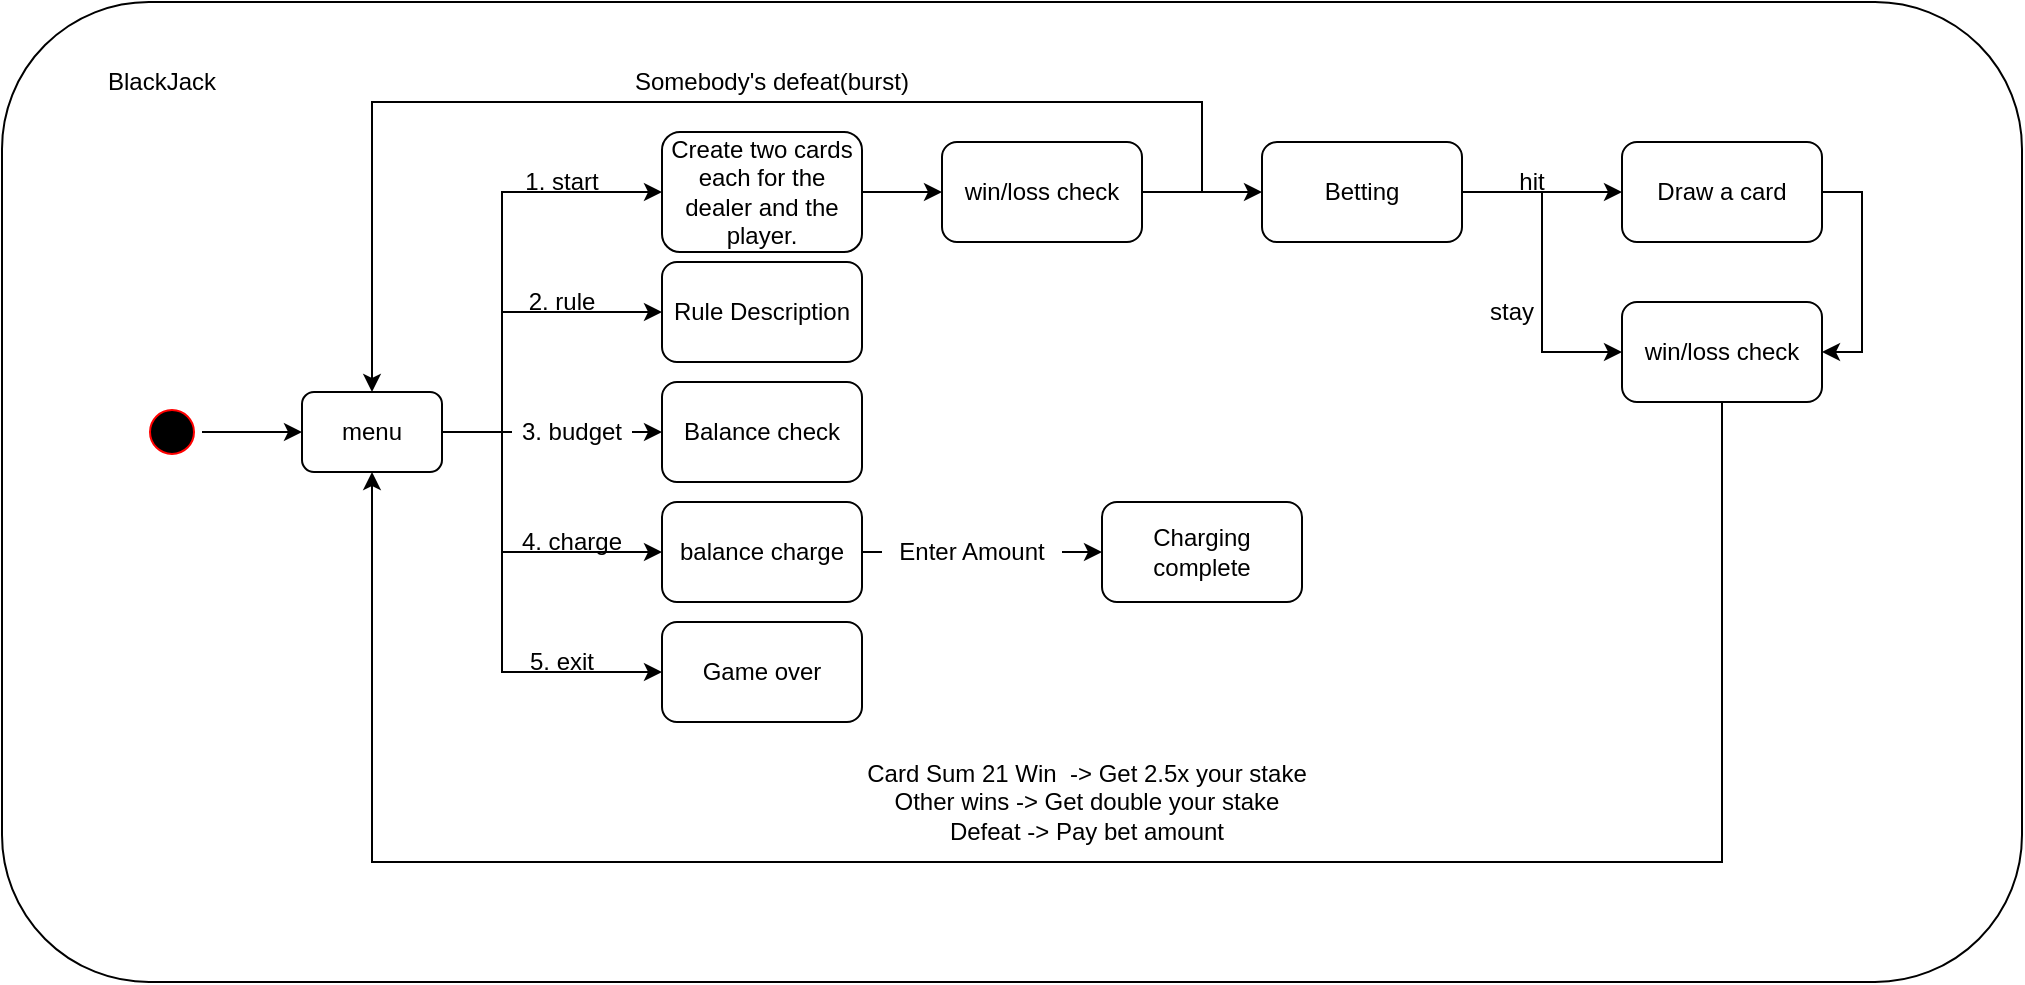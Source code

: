 <mxfile version="20.3.0" type="device"><diagram name="Page-1" id="e7e014a7-5840-1c2e-5031-d8a46d1fe8dd"><mxGraphModel dx="1102" dy="852" grid="1" gridSize="10" guides="1" tooltips="1" connect="1" arrows="1" fold="1" page="1" pageScale="1" pageWidth="1169" pageHeight="826" background="none" math="0" shadow="0"><root><mxCell id="0"/><mxCell id="1" parent="0"/><mxCell id="d00TGgKA95ViFlx7mu-h-41" value="&lt;span style=&quot;color: rgba(0, 0, 0, 0); font-family: monospace; font-size: 0px; text-align: start;&quot;&gt;%3CmxGraphModel%3E%3Croot%3E%3CmxCell%20id%3D%220%22%2F%3E%3CmxCell%20id%3D%221%22%20parent%3D%220%22%2F%3E%3CmxCell%20id%3D%222%22%20value%3D%22%EC%B9%B4%EB%93%9C%20%EB%BD%91%EA%B8%B0%22%20style%3D%22rounded%3D1%3BwhiteSpace%3Dwrap%3Bhtml%3D1%3BstrokeWidth%3D1%3B%22%20vertex%3D%221%22%20parent%3D%221%22%3E%3CmxGeometry%20x%3D%22900%22%20y%3D%22120%22%20width%3D%22100%22%20height%3D%2250%22%20as%3D%22geometry%22%2F%3E%3C%2FmxCell%3E%3C%2Froot%3E%3C%2FmxGraphModel%3E&lt;/span&gt;" style="rounded=1;whiteSpace=wrap;html=1;" parent="1" vertex="1"><mxGeometry x="90" y="50" width="1010" height="490" as="geometry"/></mxCell><mxCell id="d00TGgKA95ViFlx7mu-h-42" value="BlackJack" style="text;html=1;strokeColor=none;fillColor=none;align=center;verticalAlign=middle;whiteSpace=wrap;rounded=0;strokeWidth=1;" parent="1" vertex="1"><mxGeometry x="140" y="75" width="60" height="30" as="geometry"/></mxCell><mxCell id="d00TGgKA95ViFlx7mu-h-43" value="" style="ellipse;shape=startState;fillColor=#000000;strokeColor=#ff0000;" parent="1" vertex="1"><mxGeometry x="160" y="250" width="30" height="30" as="geometry"/></mxCell><mxCell id="d00TGgKA95ViFlx7mu-h-45" value="" style="endArrow=classic;html=1;rounded=0;exitX=1;exitY=0.5;exitDx=0;exitDy=0;" parent="1" source="d00TGgKA95ViFlx7mu-h-43" target="d00TGgKA95ViFlx7mu-h-46" edge="1"><mxGeometry width="50" height="50" relative="1" as="geometry"><mxPoint x="560" y="420" as="sourcePoint"/><mxPoint x="610" y="370" as="targetPoint"/></mxGeometry></mxCell><mxCell id="d00TGgKA95ViFlx7mu-h-46" value="menu" style="rounded=1;whiteSpace=wrap;html=1;strokeWidth=1;" parent="1" vertex="1"><mxGeometry x="240" y="245" width="70" height="40" as="geometry"/></mxCell><mxCell id="d00TGgKA95ViFlx7mu-h-49" value="Create two cards each for the dealer and the player." style="rounded=1;whiteSpace=wrap;html=1;strokeWidth=1;" parent="1" vertex="1"><mxGeometry x="420" y="115" width="100" height="60" as="geometry"/></mxCell><mxCell id="d00TGgKA95ViFlx7mu-h-53" value="Rule Description" style="rounded=1;whiteSpace=wrap;html=1;strokeWidth=1;" parent="1" vertex="1"><mxGeometry x="420" y="180" width="100" height="50" as="geometry"/></mxCell><mxCell id="d00TGgKA95ViFlx7mu-h-54" value="Balance check" style="rounded=1;whiteSpace=wrap;html=1;strokeWidth=1;" parent="1" vertex="1"><mxGeometry x="420" y="240" width="100" height="50" as="geometry"/></mxCell><mxCell id="d00TGgKA95ViFlx7mu-h-55" value="balance charge" style="rounded=1;whiteSpace=wrap;html=1;strokeWidth=1;" parent="1" vertex="1"><mxGeometry x="420" y="300" width="100" height="50" as="geometry"/></mxCell><mxCell id="d00TGgKA95ViFlx7mu-h-56" value="Game over" style="rounded=1;whiteSpace=wrap;html=1;strokeWidth=1;" parent="1" vertex="1"><mxGeometry x="420" y="360" width="100" height="50" as="geometry"/></mxCell><mxCell id="d00TGgKA95ViFlx7mu-h-58" value="" style="endArrow=classic;html=1;rounded=0;exitX=1;exitY=0.5;exitDx=0;exitDy=0;entryX=0;entryY=0.5;entryDx=0;entryDy=0;" parent="1" source="d00TGgKA95ViFlx7mu-h-46" target="d00TGgKA95ViFlx7mu-h-49" edge="1"><mxGeometry width="50" height="50" relative="1" as="geometry"><mxPoint x="200" y="280" as="sourcePoint"/><mxPoint x="250" y="280" as="targetPoint"/><Array as="points"><mxPoint x="340" y="265"/><mxPoint x="340" y="145"/></Array></mxGeometry></mxCell><mxCell id="d00TGgKA95ViFlx7mu-h-59" value="" style="endArrow=classic;html=1;rounded=0;exitX=1;exitY=0.5;exitDx=0;exitDy=0;entryX=0;entryY=0.5;entryDx=0;entryDy=0;startArrow=none;" parent="1" target="d00TGgKA95ViFlx7mu-h-53" edge="1"><mxGeometry width="50" height="50" relative="1" as="geometry"><mxPoint x="390" y="205" as="sourcePoint"/><mxPoint x="260" y="290" as="targetPoint"/><Array as="points"><mxPoint x="340" y="205"/></Array></mxGeometry></mxCell><mxCell id="d00TGgKA95ViFlx7mu-h-60" value="" style="endArrow=classic;html=1;rounded=0;exitX=1;exitY=0.5;exitDx=0;exitDy=0;entryX=0;entryY=0.5;entryDx=0;entryDy=0;startArrow=none;" parent="1" source="d00TGgKA95ViFlx7mu-h-65" target="d00TGgKA95ViFlx7mu-h-54" edge="1"><mxGeometry width="50" height="50" relative="1" as="geometry"><mxPoint x="220" y="300" as="sourcePoint"/><mxPoint x="270" y="300" as="targetPoint"/></mxGeometry></mxCell><mxCell id="d00TGgKA95ViFlx7mu-h-61" value="" style="endArrow=classic;html=1;rounded=0;exitX=1;exitY=0.5;exitDx=0;exitDy=0;entryX=0;entryY=0.5;entryDx=0;entryDy=0;" parent="1" source="d00TGgKA95ViFlx7mu-h-46" target="d00TGgKA95ViFlx7mu-h-55" edge="1"><mxGeometry width="50" height="50" relative="1" as="geometry"><mxPoint x="230" y="310" as="sourcePoint"/><mxPoint x="280" y="310" as="targetPoint"/><Array as="points"><mxPoint x="340" y="265"/><mxPoint x="340" y="325"/></Array></mxGeometry></mxCell><mxCell id="d00TGgKA95ViFlx7mu-h-62" value="" style="endArrow=classic;html=1;rounded=0;exitX=1;exitY=0.5;exitDx=0;exitDy=0;entryX=0;entryY=0.5;entryDx=0;entryDy=0;" parent="1" source="d00TGgKA95ViFlx7mu-h-46" target="d00TGgKA95ViFlx7mu-h-56" edge="1"><mxGeometry width="50" height="50" relative="1" as="geometry"><mxPoint x="240" y="320" as="sourcePoint"/><mxPoint x="290" y="320" as="targetPoint"/><Array as="points"><mxPoint x="340" y="265"/><mxPoint x="340" y="385"/></Array></mxGeometry></mxCell><mxCell id="d00TGgKA95ViFlx7mu-h-63" value="1. start" style="text;html=1;strokeColor=none;fillColor=none;align=center;verticalAlign=middle;whiteSpace=wrap;rounded=0;strokeWidth=1;" parent="1" vertex="1"><mxGeometry x="345" y="130" width="50" height="20" as="geometry"/></mxCell><mxCell id="d00TGgKA95ViFlx7mu-h-66" value="4. charge" style="text;html=1;strokeColor=none;fillColor=none;align=center;verticalAlign=middle;whiteSpace=wrap;rounded=0;strokeWidth=1;" parent="1" vertex="1"><mxGeometry x="340" y="310" width="70" height="20" as="geometry"/></mxCell><mxCell id="d00TGgKA95ViFlx7mu-h-65" value="3. budget" style="text;html=1;strokeColor=none;fillColor=none;align=center;verticalAlign=middle;whiteSpace=wrap;rounded=0;strokeWidth=1;" parent="1" vertex="1"><mxGeometry x="345" y="255" width="60" height="20" as="geometry"/></mxCell><mxCell id="d00TGgKA95ViFlx7mu-h-67" value="" style="endArrow=none;html=1;rounded=0;exitX=1;exitY=0.5;exitDx=0;exitDy=0;entryX=0;entryY=0.5;entryDx=0;entryDy=0;" parent="1" source="d00TGgKA95ViFlx7mu-h-46" target="d00TGgKA95ViFlx7mu-h-65" edge="1"><mxGeometry width="50" height="50" relative="1" as="geometry"><mxPoint x="310" y="265" as="sourcePoint"/><mxPoint x="420" y="265" as="targetPoint"/></mxGeometry></mxCell><mxCell id="d00TGgKA95ViFlx7mu-h-68" value="" style="endArrow=none;html=1;rounded=0;exitX=1;exitY=0.5;exitDx=0;exitDy=0;entryX=0;entryY=0.5;entryDx=0;entryDy=0;" parent="1" source="d00TGgKA95ViFlx7mu-h-46" edge="1"><mxGeometry width="50" height="50" relative="1" as="geometry"><mxPoint x="310" y="265" as="sourcePoint"/><mxPoint x="340" y="205" as="targetPoint"/><Array as="points"><mxPoint x="340" y="265"/></Array></mxGeometry></mxCell><mxCell id="d00TGgKA95ViFlx7mu-h-69" value="2. rule" style="text;html=1;strokeColor=none;fillColor=none;align=center;verticalAlign=middle;whiteSpace=wrap;rounded=0;strokeWidth=1;" parent="1" vertex="1"><mxGeometry x="345" y="190" width="50" height="20" as="geometry"/></mxCell><mxCell id="d00TGgKA95ViFlx7mu-h-70" value="5. exit" style="text;html=1;strokeColor=none;fillColor=none;align=center;verticalAlign=middle;whiteSpace=wrap;rounded=0;strokeWidth=1;" parent="1" vertex="1"><mxGeometry x="345" y="370" width="50" height="20" as="geometry"/></mxCell><mxCell id="d00TGgKA95ViFlx7mu-h-72" value="Charging complete" style="rounded=1;whiteSpace=wrap;html=1;strokeWidth=1;" parent="1" vertex="1"><mxGeometry x="640" y="300" width="100" height="50" as="geometry"/></mxCell><mxCell id="d00TGgKA95ViFlx7mu-h-74" value="" style="endArrow=classic;html=1;rounded=0;exitX=1;exitY=0.5;exitDx=0;exitDy=0;entryX=0;entryY=0.5;entryDx=0;entryDy=0;startArrow=none;" parent="1" source="d00TGgKA95ViFlx7mu-h-75" target="d00TGgKA95ViFlx7mu-h-72" edge="1"><mxGeometry width="50" height="50" relative="1" as="geometry"><mxPoint x="390" y="410" as="sourcePoint"/><mxPoint x="440" y="360" as="targetPoint"/></mxGeometry></mxCell><mxCell id="d00TGgKA95ViFlx7mu-h-75" value="Enter Amount" style="text;html=1;strokeColor=none;fillColor=none;align=center;verticalAlign=middle;whiteSpace=wrap;rounded=0;strokeWidth=1;" parent="1" vertex="1"><mxGeometry x="530" y="315" width="90" height="20" as="geometry"/></mxCell><mxCell id="d00TGgKA95ViFlx7mu-h-76" value="" style="endArrow=none;html=1;rounded=0;exitX=1;exitY=0.5;exitDx=0;exitDy=0;entryX=0;entryY=0.5;entryDx=0;entryDy=0;" parent="1" source="d00TGgKA95ViFlx7mu-h-55" target="d00TGgKA95ViFlx7mu-h-75" edge="1"><mxGeometry width="50" height="50" relative="1" as="geometry"><mxPoint x="520" y="325" as="sourcePoint"/><mxPoint x="640" y="325" as="targetPoint"/></mxGeometry></mxCell><mxCell id="d00TGgKA95ViFlx7mu-h-90" style="edgeStyle=orthogonalEdgeStyle;rounded=0;orthogonalLoop=1;jettySize=auto;html=1;exitX=1;exitY=0.5;exitDx=0;exitDy=0;" parent="1" source="d00TGgKA95ViFlx7mu-h-77" target="d00TGgKA95ViFlx7mu-h-86" edge="1"><mxGeometry relative="1" as="geometry"/></mxCell><mxCell id="d00TGgKA95ViFlx7mu-h-93" style="edgeStyle=orthogonalEdgeStyle;rounded=0;orthogonalLoop=1;jettySize=auto;html=1;exitX=1;exitY=0.5;exitDx=0;exitDy=0;entryX=0;entryY=0.5;entryDx=0;entryDy=0;" parent="1" source="d00TGgKA95ViFlx7mu-h-77" target="d00TGgKA95ViFlx7mu-h-92" edge="1"><mxGeometry relative="1" as="geometry"/></mxCell><mxCell id="d00TGgKA95ViFlx7mu-h-77" value="Betting" style="rounded=1;whiteSpace=wrap;html=1;strokeWidth=1;" parent="1" vertex="1"><mxGeometry x="720" y="120" width="100" height="50" as="geometry"/></mxCell><mxCell id="d00TGgKA95ViFlx7mu-h-84" style="edgeStyle=orthogonalEdgeStyle;rounded=0;orthogonalLoop=1;jettySize=auto;html=1;exitX=1;exitY=0.5;exitDx=0;exitDy=0;" parent="1" source="d00TGgKA95ViFlx7mu-h-78" target="d00TGgKA95ViFlx7mu-h-46" edge="1"><mxGeometry relative="1" as="geometry"><Array as="points"><mxPoint x="690" y="145"/><mxPoint x="690" y="100"/><mxPoint x="275" y="100"/></Array></mxGeometry></mxCell><mxCell id="d00TGgKA95ViFlx7mu-h-78" value="win/loss check" style="rounded=1;whiteSpace=wrap;html=1;strokeWidth=1;" parent="1" vertex="1"><mxGeometry x="560" y="120" width="100" height="50" as="geometry"/></mxCell><mxCell id="d00TGgKA95ViFlx7mu-h-79" value="" style="endArrow=classic;html=1;rounded=0;exitX=1;exitY=0.5;exitDx=0;exitDy=0;entryX=0;entryY=0.5;entryDx=0;entryDy=0;" parent="1" source="d00TGgKA95ViFlx7mu-h-49" target="d00TGgKA95ViFlx7mu-h-78" edge="1"><mxGeometry width="50" height="50" relative="1" as="geometry"><mxPoint x="540" y="450" as="sourcePoint"/><mxPoint x="590" y="400" as="targetPoint"/></mxGeometry></mxCell><mxCell id="d00TGgKA95ViFlx7mu-h-80" value="" style="endArrow=classic;html=1;rounded=0;exitX=1;exitY=0.5;exitDx=0;exitDy=0;entryX=0;entryY=0.5;entryDx=0;entryDy=0;" parent="1" source="d00TGgKA95ViFlx7mu-h-78" target="d00TGgKA95ViFlx7mu-h-77" edge="1"><mxGeometry width="50" height="50" relative="1" as="geometry"><mxPoint x="570" y="450" as="sourcePoint"/><mxPoint x="620" y="400" as="targetPoint"/><Array as="points"><mxPoint x="700" y="145"/></Array></mxGeometry></mxCell><mxCell id="d00TGgKA95ViFlx7mu-h-85" value="Somebody's defeat(burst)" style="text;html=1;strokeColor=none;fillColor=none;align=center;verticalAlign=middle;whiteSpace=wrap;rounded=0;strokeWidth=1;" parent="1" vertex="1"><mxGeometry x="380" y="80" width="190" height="20" as="geometry"/></mxCell><mxCell id="d00TGgKA95ViFlx7mu-h-96" style="edgeStyle=orthogonalEdgeStyle;rounded=0;orthogonalLoop=1;jettySize=auto;html=1;exitX=1;exitY=0.5;exitDx=0;exitDy=0;entryX=1;entryY=0.5;entryDx=0;entryDy=0;" parent="1" source="d00TGgKA95ViFlx7mu-h-86" target="d00TGgKA95ViFlx7mu-h-92" edge="1"><mxGeometry relative="1" as="geometry"/></mxCell><mxCell id="d00TGgKA95ViFlx7mu-h-86" value="Draw a card" style="rounded=1;whiteSpace=wrap;html=1;strokeWidth=1;" parent="1" vertex="1"><mxGeometry x="900" y="120" width="100" height="50" as="geometry"/></mxCell><mxCell id="d00TGgKA95ViFlx7mu-h-91" value="hit" style="text;html=1;strokeColor=none;fillColor=none;align=center;verticalAlign=middle;whiteSpace=wrap;rounded=0;strokeWidth=1;" parent="1" vertex="1"><mxGeometry x="830" y="130" width="50" height="20" as="geometry"/></mxCell><mxCell id="d00TGgKA95ViFlx7mu-h-95" style="edgeStyle=orthogonalEdgeStyle;rounded=0;orthogonalLoop=1;jettySize=auto;html=1;exitX=0.5;exitY=1;exitDx=0;exitDy=0;entryX=0.5;entryY=1;entryDx=0;entryDy=0;" parent="1" source="d00TGgKA95ViFlx7mu-h-92" target="d00TGgKA95ViFlx7mu-h-46" edge="1"><mxGeometry relative="1" as="geometry"><Array as="points"><mxPoint x="950" y="480"/><mxPoint x="275" y="480"/></Array></mxGeometry></mxCell><mxCell id="d00TGgKA95ViFlx7mu-h-92" value="win/loss check" style="rounded=1;whiteSpace=wrap;html=1;strokeWidth=1;" parent="1" vertex="1"><mxGeometry x="900" y="200" width="100" height="50" as="geometry"/></mxCell><mxCell id="d00TGgKA95ViFlx7mu-h-94" value="stay" style="text;html=1;strokeColor=none;fillColor=none;align=center;verticalAlign=middle;whiteSpace=wrap;rounded=0;strokeWidth=1;" parent="1" vertex="1"><mxGeometry x="820" y="195" width="50" height="20" as="geometry"/></mxCell><mxCell id="d00TGgKA95ViFlx7mu-h-97" value="Card Sum 21 Win&amp;nbsp; -&amp;gt;&amp;nbsp;Get 2.5x your stake&lt;br&gt;Other wins -&amp;gt;&amp;nbsp;Get double your stake&lt;br&gt;Defeat&amp;nbsp;-&amp;gt; Pay bet amount" style="text;html=1;strokeColor=none;fillColor=none;align=center;verticalAlign=middle;whiteSpace=wrap;rounded=0;strokeWidth=1;" parent="1" vertex="1"><mxGeometry x="460" y="420" width="345" height="60" as="geometry"/></mxCell></root></mxGraphModel></diagram></mxfile>